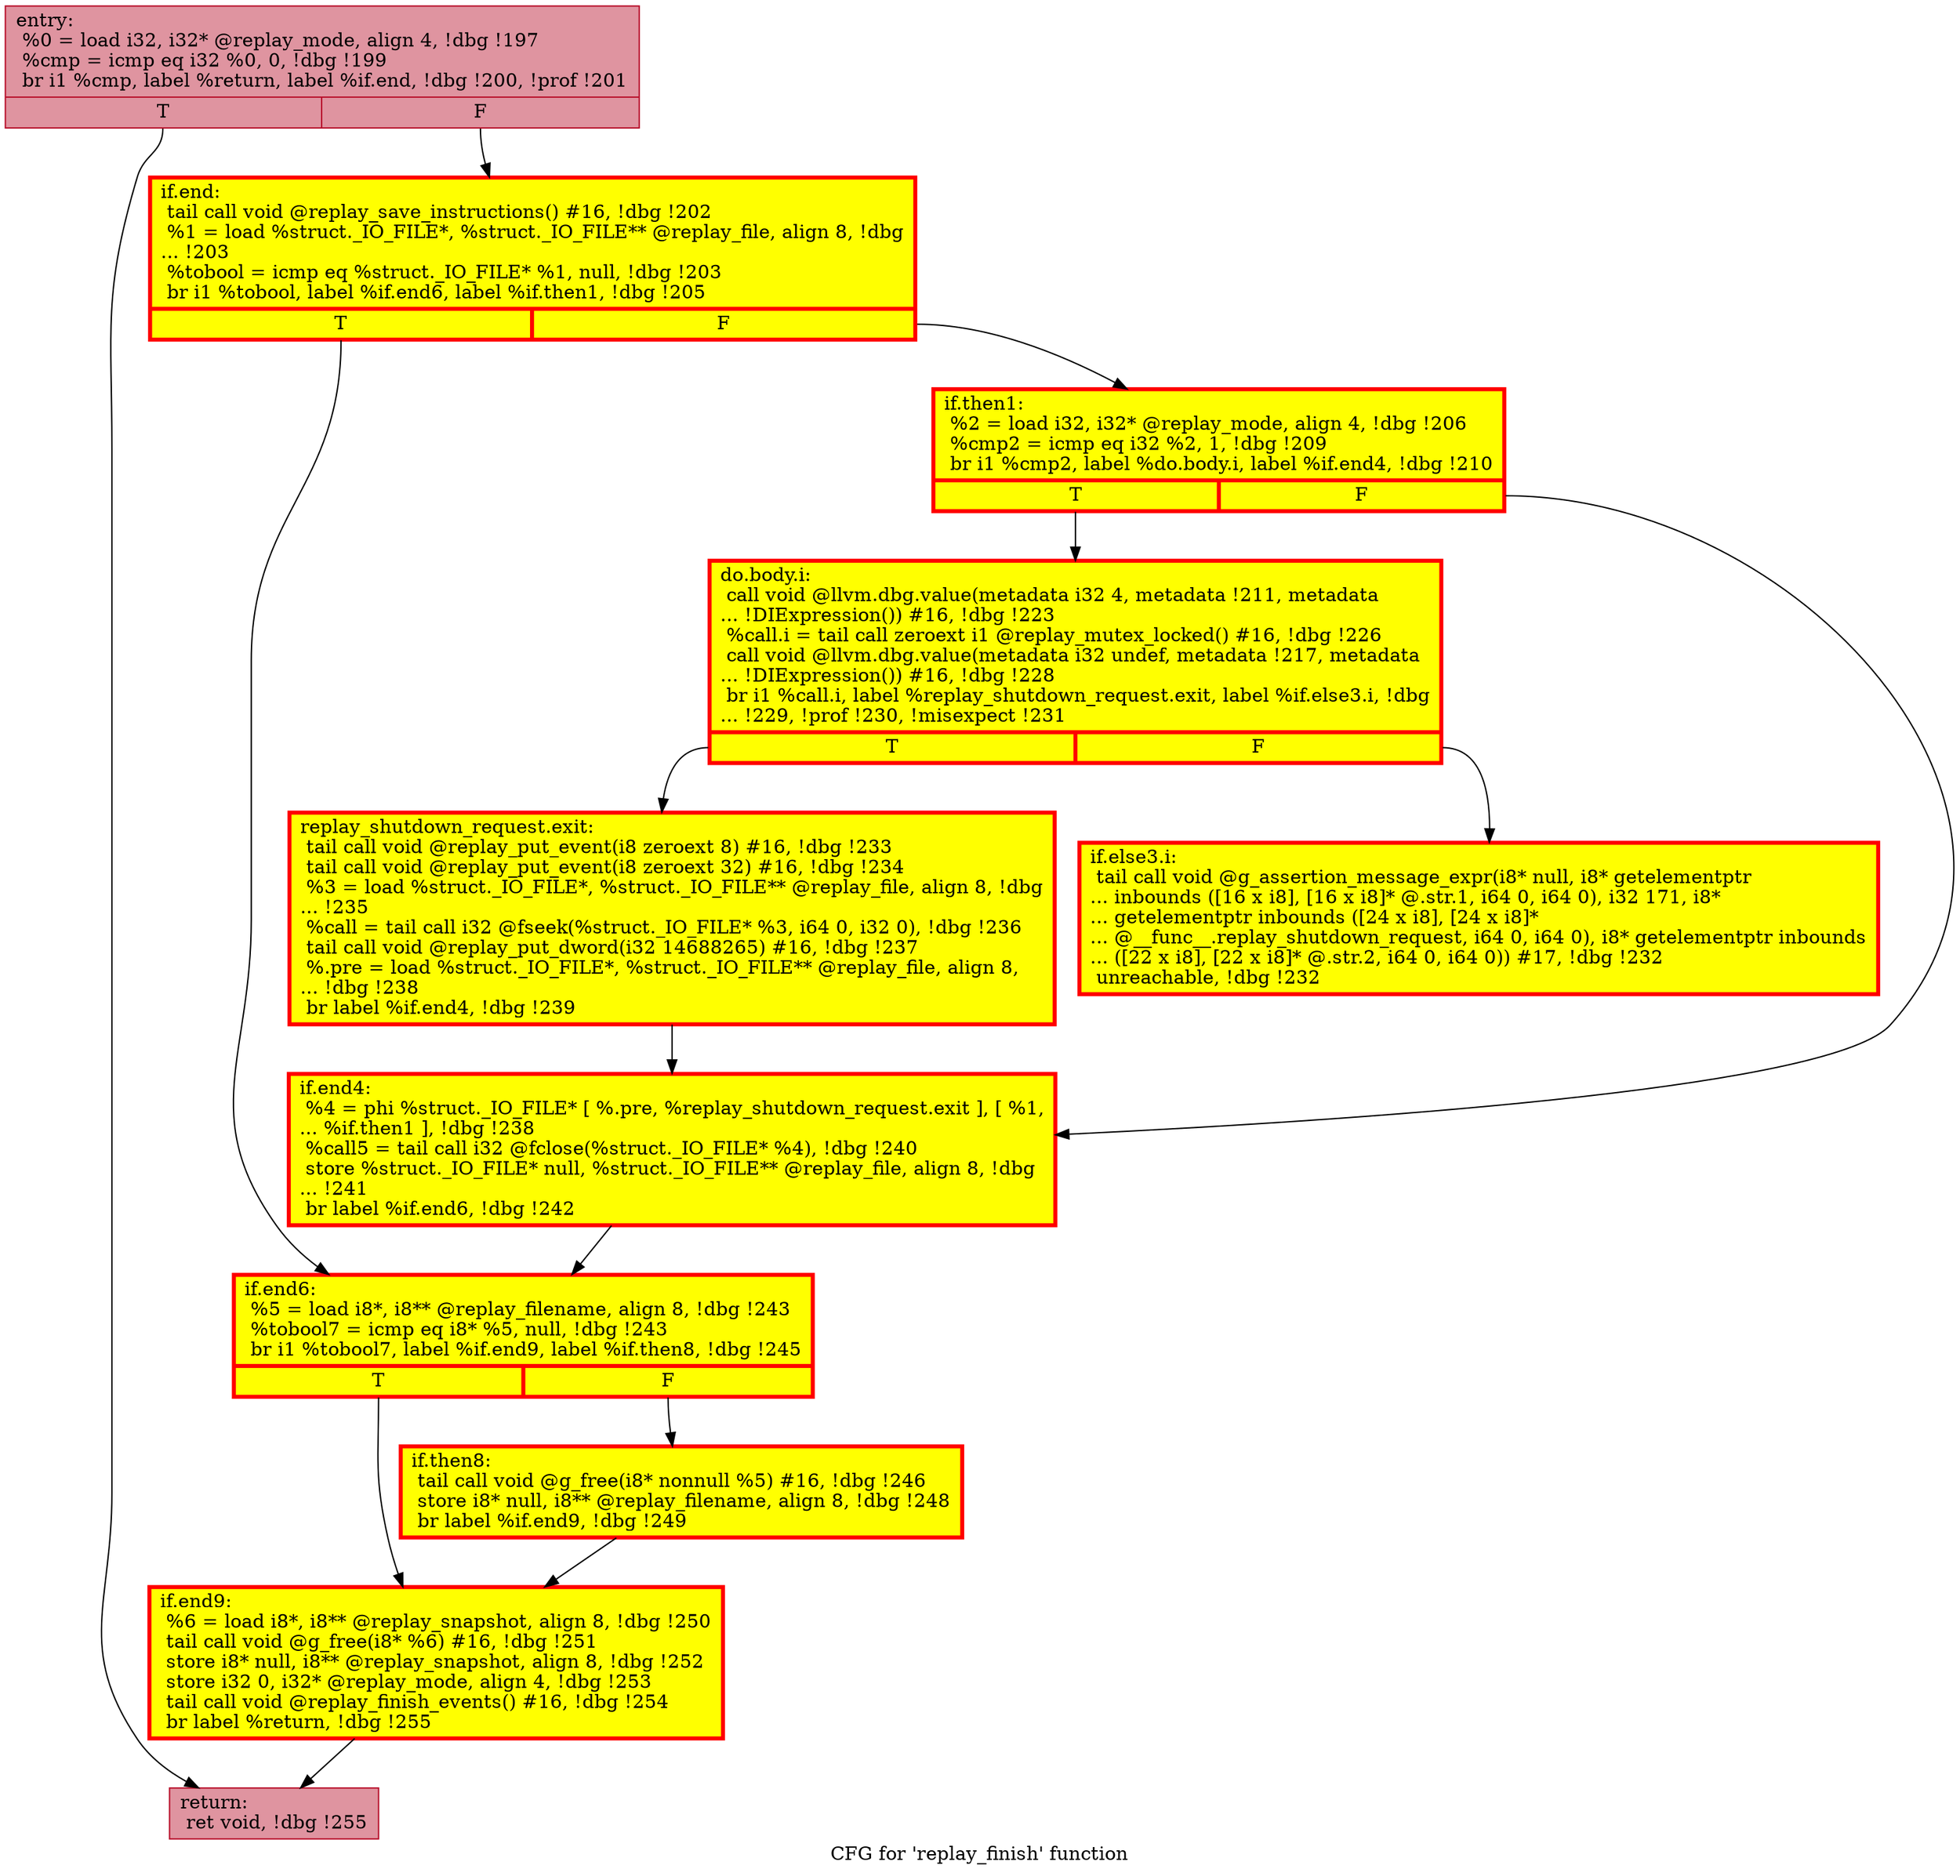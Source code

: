 digraph "CFG for 'replay_finish' function" {
	label="CFG for 'replay_finish' function";

	Node0x55a80353aeb0 [shape=record,color="#b70d28ff", style=filled, fillcolor="#b70d2870",label="{entry:\l  %0 = load i32, i32* @replay_mode, align 4, !dbg !197\l  %cmp = icmp eq i32 %0, 0, !dbg !199\l  br i1 %cmp, label %return, label %if.end, !dbg !200, !prof !201\l|{<s0>T|<s1>F}}"];
	Node0x55a80353aeb0:s0 -> Node0x55a80353bda0;
	Node0x55a80353aeb0:s1 -> Node0x55a80353be70;
	Node0x55a80353be70 [shape=record,penwidth=3.0, style="filled", color="red", fillcolor="yellow",label="{if.end:                                           \l  tail call void @replay_save_instructions() #16, !dbg !202\l  %1 = load %struct._IO_FILE*, %struct._IO_FILE** @replay_file, align 8, !dbg\l... !203\l  %tobool = icmp eq %struct._IO_FILE* %1, null, !dbg !203\l  br i1 %tobool, label %if.end6, label %if.then1, !dbg !205\l|{<s0>T|<s1>F}}"];
	Node0x55a80353be70:s0 -> Node0x55a80353c360;
	Node0x55a80353be70:s1 -> Node0x55a80353c310;
	Node0x55a80353c310 [shape=record,penwidth=3.0, style="filled", color="red", fillcolor="yellow",label="{if.then1:                                         \l  %2 = load i32, i32* @replay_mode, align 4, !dbg !206\l  %cmp2 = icmp eq i32 %2, 1, !dbg !209\l  br i1 %cmp2, label %do.body.i, label %if.end4, !dbg !210\l|{<s0>T|<s1>F}}"];
	Node0x55a80353c310:s0 -> Node0x55a80364d620;
	Node0x55a80353c310:s1 -> Node0x55a80353c6f0;
	Node0x55a80364d620 [shape=record,penwidth=3.0, style="filled", color="red", fillcolor="yellow",label="{do.body.i:                                        \l  call void @llvm.dbg.value(metadata i32 4, metadata !211, metadata\l... !DIExpression()) #16, !dbg !223\l  %call.i = tail call zeroext i1 @replay_mutex_locked() #16, !dbg !226\l  call void @llvm.dbg.value(metadata i32 undef, metadata !217, metadata\l... !DIExpression()) #16, !dbg !228\l  br i1 %call.i, label %replay_shutdown_request.exit, label %if.else3.i, !dbg\l... !229, !prof !230, !misexpect !231\l|{<s0>T|<s1>F}}"];
	Node0x55a80364d620:s0 -> Node0x55a803646c00;
	Node0x55a80364d620:s1 -> Node0x55a8034c1420;
	Node0x55a8034c1420 [shape=record,penwidth=3.0, style="filled", color="red", fillcolor="yellow",label="{if.else3.i:                                       \l  tail call void @g_assertion_message_expr(i8* null, i8* getelementptr\l... inbounds ([16 x i8], [16 x i8]* @.str.1, i64 0, i64 0), i32 171, i8*\l... getelementptr inbounds ([24 x i8], [24 x i8]*\l... @__func__.replay_shutdown_request, i64 0, i64 0), i8* getelementptr inbounds\l... ([22 x i8], [22 x i8]* @.str.2, i64 0, i64 0)) #17, !dbg !232\l  unreachable, !dbg !232\l}"];
	Node0x55a803646c00 [shape=record,penwidth=3.0, style="filled", color="red", fillcolor="yellow",label="{replay_shutdown_request.exit:                     \l  tail call void @replay_put_event(i8 zeroext 8) #16, !dbg !233\l  tail call void @replay_put_event(i8 zeroext 32) #16, !dbg !234\l  %3 = load %struct._IO_FILE*, %struct._IO_FILE** @replay_file, align 8, !dbg\l... !235\l  %call = tail call i32 @fseek(%struct._IO_FILE* %3, i64 0, i32 0), !dbg !236\l  tail call void @replay_put_dword(i32 14688265) #16, !dbg !237\l  %.pre = load %struct._IO_FILE*, %struct._IO_FILE** @replay_file, align 8,\l... !dbg !238\l  br label %if.end4, !dbg !239\l}"];
	Node0x55a803646c00 -> Node0x55a80353c6f0;
	Node0x55a80353c6f0 [shape=record,penwidth=3.0, style="filled", color="red", fillcolor="yellow",label="{if.end4:                                          \l  %4 = phi %struct._IO_FILE* [ %.pre, %replay_shutdown_request.exit ], [ %1,\l... %if.then1 ], !dbg !238\l  %call5 = tail call i32 @fclose(%struct._IO_FILE* %4), !dbg !240\l  store %struct._IO_FILE* null, %struct._IO_FILE** @replay_file, align 8, !dbg\l... !241\l  br label %if.end6, !dbg !242\l}"];
	Node0x55a80353c6f0 -> Node0x55a80353c360;
	Node0x55a80353c360 [shape=record,penwidth=3.0, style="filled", color="red", fillcolor="yellow",label="{if.end6:                                          \l  %5 = load i8*, i8** @replay_filename, align 8, !dbg !243\l  %tobool7 = icmp eq i8* %5, null, !dbg !243\l  br i1 %tobool7, label %if.end9, label %if.then8, !dbg !245\l|{<s0>T|<s1>F}}"];
	Node0x55a80353c360:s0 -> Node0x55a803540950;
	Node0x55a80353c360:s1 -> Node0x55a803540900;
	Node0x55a803540900 [shape=record,penwidth=3.0, style="filled", color="red", fillcolor="yellow",label="{if.then8:                                         \l  tail call void @g_free(i8* nonnull %5) #16, !dbg !246\l  store i8* null, i8** @replay_filename, align 8, !dbg !248\l  br label %if.end9, !dbg !249\l}"];
	Node0x55a803540900 -> Node0x55a803540950;
	Node0x55a803540950 [shape=record,penwidth=3.0, style="filled", color="red", fillcolor="yellow",label="{if.end9:                                          \l  %6 = load i8*, i8** @replay_snapshot, align 8, !dbg !250\l  tail call void @g_free(i8* %6) #16, !dbg !251\l  store i8* null, i8** @replay_snapshot, align 8, !dbg !252\l  store i32 0, i32* @replay_mode, align 4, !dbg !253\l  tail call void @replay_finish_events() #16, !dbg !254\l  br label %return, !dbg !255\l}"];
	Node0x55a803540950 -> Node0x55a80353bda0;
	Node0x55a80353bda0 [shape=record,color="#b70d28ff", style=filled, fillcolor="#b70d2870",label="{return:                                           \l  ret void, !dbg !255\l}"];
}
